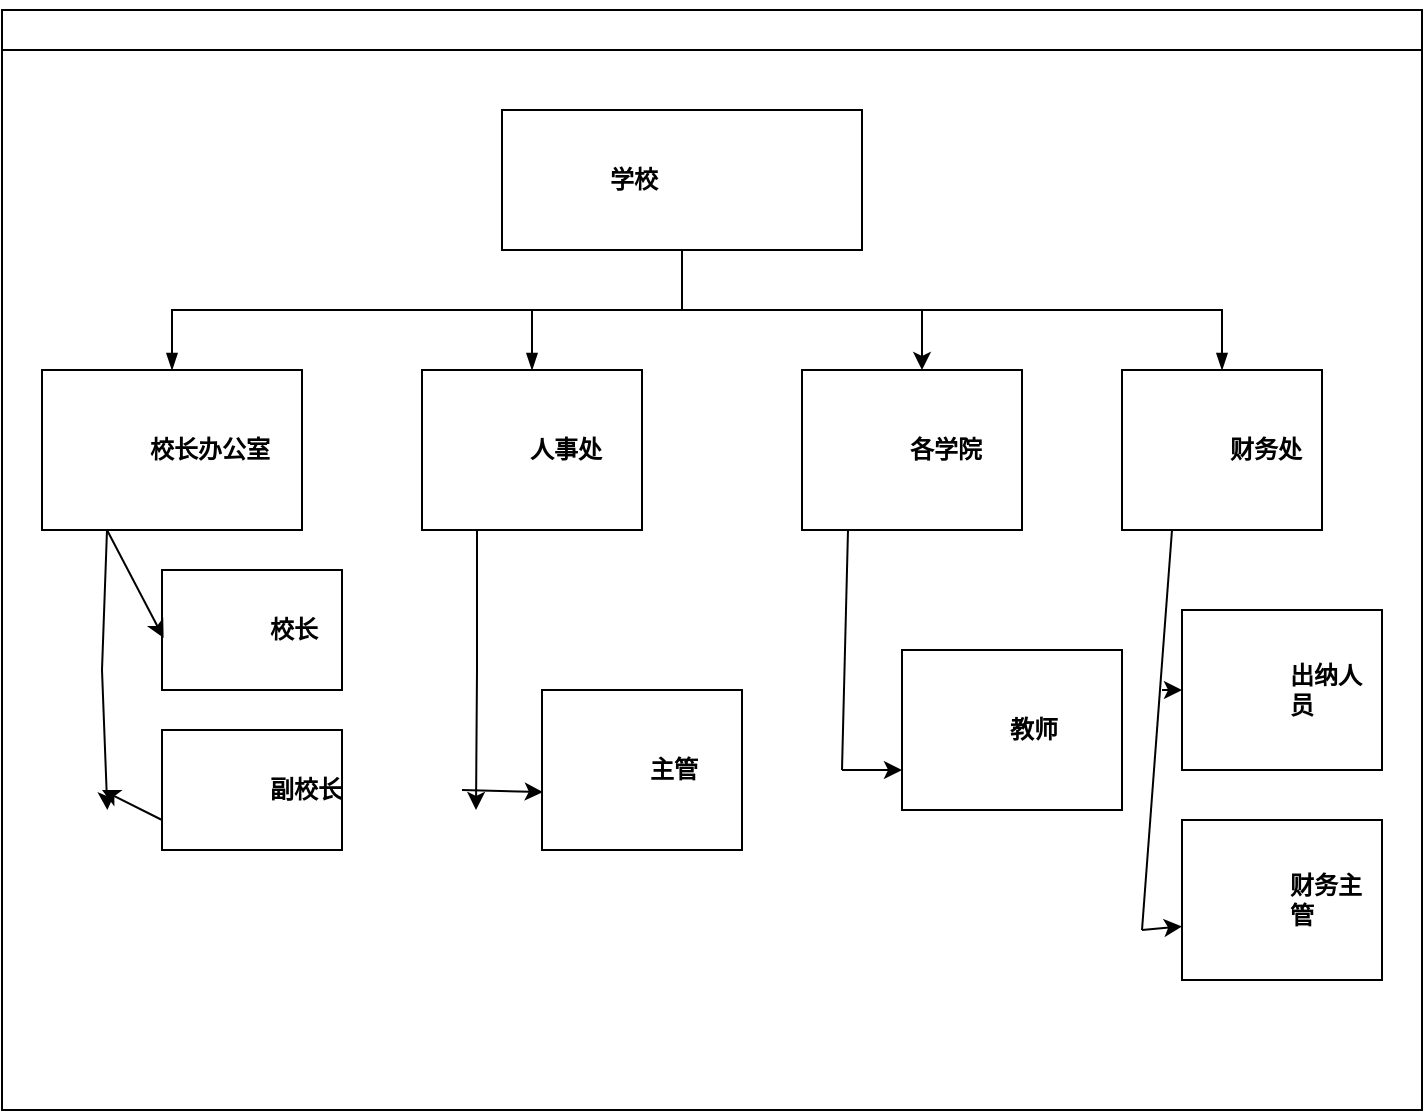 <mxfile version="27.1.4">
  <diagram id="prtHgNgQTEPvFCAcTncT" name="Page-1">
    <mxGraphModel dx="1097" dy="604" grid="1" gridSize="10" guides="1" tooltips="1" connect="1" arrows="1" fold="1" page="1" pageScale="1" pageWidth="827" pageHeight="1169" math="0" shadow="0">
      <root>
        <mxCell id="0" />
        <mxCell id="1" parent="0" />
        <UserObject label="&#xa;&lt;span style=&quot;color: rgba(0, 0, 0, 0); font-family: monospace; font-size: 0px; font-style: normal; font-variant-ligatures: normal; font-variant-caps: normal; font-weight: 400; letter-spacing: normal; orphans: 2; text-align: start; text-indent: 0px; text-transform: none; widows: 2; word-spacing: 0px; -webkit-text-stroke-width: 0px; white-space: nowrap; background-color: rgb(236, 236, 236); text-decoration-thickness: initial; text-decoration-style: initial; text-decoration-color: initial; display: inline !important; float: none;&quot;&gt;%3CmxGraphModel%3E%3Croot%3E%3CmxCell%20id%3D%220%22%2F%3E%3CmxCell%20id%3D%221%22%20parent%3D%220%22%2F%3E%3CUserObject%20label%3D%22%E5%90%84%E5%AD%A6%E9%99%A2%22%20name%3D%22Evan%20Valet%22%20position%3D%22HR%20Director%22%20location%3D%22Office%204%22%20email%3D%22me%40example.com%22%20占位符%3D%221%22%20link%3D%22https%3A%2F%2Fwww.draw.io%22%20id%3D%222%22%3E%3CmxCell%20style%3D%22label%3Bimage%3Dhttps%3A%2F%2Fcdn3.iconfinder.com%2Fdata%2Ficons%2Fuser-avatars-1%2F512%2Fusers-9-2-128.png%3BwhiteSpace%3Dwrap%3Bhtml%3D1%3Brounded%3D0%3Bglass%3D0%3BtreeFolding%3D1%3BtreeMoving%3D1%3B%22%22%20vertex%3D%221%22%20parent%3D%221%22%3E%3CmxGeometry%20x%3D%22420%22%20y%3D%22290%22%20width%3D%22110%22%20height%3D%2280%22%20as%3D%22geometry%22%2F%3E%3C%2FmxCell%3E%3C%2FUserObject%3E%3C%2Froot%3E%3C%2FmxGraphModel%3E" link="&#xa;&lt;span style=&quot;color: rgba(0, 0, 0, 0); font-family: monospace; font-size: 0px; font-style: normal; font-variant-ligatures: normal; font-variant-caps: normal; font-weight: 400; letter-spacing: normal; orphans: 2; text-align: start; text-indent: 0px; text-transform: none; widows: 2; word-spacing: 0px; -webkit-text-stroke-width: 0px; white-space: nowrap; background-color: rgb(236, 236, 236); text-decoration-thickness: initial; text-decoration-style: initial; text-decoration-color: initial; display: inline !important; float: none;&quot;&gt;%3CmxGraphModel%3E%3Croot%3E%3CmxCell%20id%3D%220%22%2F%3E%3CmxCell%20id%3D%221%22%20parent%3D%220%22%2F%3E%3CUserObject%20label%3D%22%E5%90%84%E5%AD%A6%E9%99%A2%22%20name%3D%22Evan%20Valet%22%20position%3D%22HR%20Director%22%20location%3D%22Office%204%22%20email%3D%22me%40example.com%22%20占位符%3D%221%22%20link%3D%22https%3A%2F%2Fwww.draw.io%22%20id%3D%222%22%3E%3CmxCell%20style%3D%22label%3Bimage%3Dhttps%3A%2F%2Fcdn3.iconfinder.com%2Fdata%2Ficons%2Fuser-avatars-1%2F512%2Fusers-9-2-128.png%3BwhiteSpace%3Dwrap%3Bhtml%3D1%3Brounded%3D0%3Bglass%3D0%3BtreeFolding%3D1%3BtreeMoving%3D1%3B%22%22%20vertex%3D%221%22%20parent%3D%221%22%3E%3CmxGeometry%20x%3D%22420%22%20y%3D%22290%22%20width%3D%22110%22%20height%3D%2280%22%20as%3D%22geometry%22%2F%3E%3C%2FmxCell%3E%3C%2FUserObject%3E%3C%2Froot%3E%3C%2FmxGraphModel%3E" id="dNxyNK7c78bLwvsdeMH5-11">
          <mxCell style="swimlane;html=1;startSize=20;horizontal=1;containerType=tree;glass=0;" parent="1" vertex="1">
            <mxGeometry x="40" y="100" width="710" height="550" as="geometry" />
          </mxCell>
        </UserObject>
        <UserObject label="学校" name="Tessa Miller" position="CFO" location="Office 1" email="me@example.com" placeholders="1" link="https://www.draw.io" id="dNxyNK7c78bLwvsdeMH5-12">
          <mxCell style="label;image=https://cdn3.iconfinder.com/data/icons/user-avatars-1/512/users-3-128.png;whiteSpace=wrap;html=1;rounded=0;glass=0;treeMoving=1;treeFolding=1;" parent="dNxyNK7c78bLwvsdeMH5-11" vertex="1">
            <mxGeometry x="250" y="50" width="180" height="70" as="geometry" />
          </mxCell>
        </UserObject>
        <mxCell id="dNxyNK7c78bLwvsdeMH5-13" value="" style="endArrow=blockThin;endFill=1;fontSize=11;edgeStyle=elbowEdgeStyle;elbow=vertical;rounded=0;" parent="dNxyNK7c78bLwvsdeMH5-11" source="dNxyNK7c78bLwvsdeMH5-12" target="dNxyNK7c78bLwvsdeMH5-14" edge="1">
          <mxGeometry relative="1" as="geometry" />
        </mxCell>
        <mxCell id="5G-CwfSNgMl_ObCrFEvN-8" style="edgeStyle=none;rounded=0;orthogonalLoop=1;jettySize=auto;html=1;exitX=0.25;exitY=1;exitDx=0;exitDy=0;" edge="1" parent="dNxyNK7c78bLwvsdeMH5-11" source="dNxyNK7c78bLwvsdeMH5-14">
          <mxGeometry relative="1" as="geometry">
            <mxPoint x="52.667" y="400" as="targetPoint" />
            <Array as="points">
              <mxPoint x="50" y="330" />
            </Array>
          </mxGeometry>
        </mxCell>
        <UserObject label="校长办公室" name="Edward Morrison" position="Brand Manager" location="Office 2" email="me@example.com" placeholders="1" link="https://www.draw.io" id="dNxyNK7c78bLwvsdeMH5-14">
          <mxCell style="label;image=https://cdn3.iconfinder.com/data/icons/user-avatars-1/512/users-10-3-128.png;whiteSpace=wrap;html=1;rounded=0;glass=0;treeFolding=1;treeMoving=1;" parent="dNxyNK7c78bLwvsdeMH5-11" vertex="1">
            <mxGeometry x="20" y="180" width="130" height="80" as="geometry" />
          </mxCell>
        </UserObject>
        <mxCell id="dNxyNK7c78bLwvsdeMH5-15" value="" style="endArrow=blockThin;endFill=1;fontSize=11;edgeStyle=elbowEdgeStyle;elbow=vertical;rounded=0;" parent="dNxyNK7c78bLwvsdeMH5-11" source="dNxyNK7c78bLwvsdeMH5-12" target="dNxyNK7c78bLwvsdeMH5-16" edge="1">
          <mxGeometry relative="1" as="geometry" />
        </mxCell>
        <mxCell id="5G-CwfSNgMl_ObCrFEvN-6" style="edgeStyle=orthogonalEdgeStyle;rounded=0;orthogonalLoop=1;jettySize=auto;html=1;exitX=0.25;exitY=1;exitDx=0;exitDy=0;" edge="1" parent="dNxyNK7c78bLwvsdeMH5-11" source="dNxyNK7c78bLwvsdeMH5-16">
          <mxGeometry relative="1" as="geometry">
            <mxPoint x="237" y="400" as="targetPoint" />
            <Array as="points">
              <mxPoint x="238" y="330" />
              <mxPoint x="237" y="330" />
            </Array>
          </mxGeometry>
        </mxCell>
        <UserObject label="人事处" name="Evan Valet" position="HR Director" location="Office 4" email="me@example.com" placeholders="1" link="https://www.draw.io" id="dNxyNK7c78bLwvsdeMH5-16">
          <mxCell style="label;image=https://cdn3.iconfinder.com/data/icons/user-avatars-1/512/users-9-2-128.png;whiteSpace=wrap;html=1;rounded=0;glass=0;treeFolding=1;treeMoving=1;" parent="dNxyNK7c78bLwvsdeMH5-11" vertex="1">
            <mxGeometry x="210" y="180" width="110" height="80" as="geometry" />
          </mxCell>
        </UserObject>
        <mxCell id="dNxyNK7c78bLwvsdeMH5-17" value="" style="endArrow=blockThin;endFill=1;fontSize=11;edgeStyle=elbowEdgeStyle;elbow=vertical;rounded=0;" parent="dNxyNK7c78bLwvsdeMH5-11" source="dNxyNK7c78bLwvsdeMH5-12" target="dNxyNK7c78bLwvsdeMH5-18" edge="1">
          <mxGeometry relative="1" as="geometry">
            <Array as="points">
              <mxPoint x="480" y="150" />
            </Array>
          </mxGeometry>
        </mxCell>
        <UserObject label="财务处" name="Alison Donovan" position="System Admin" location="Office 3" email="me@example.com" placeholders="1" link="https://www.draw.io" id="dNxyNK7c78bLwvsdeMH5-18">
          <mxCell style="label;image=https://cdn3.iconfinder.com/data/icons/user-avatars-1/512/users-2-128.png;whiteSpace=wrap;html=1;rounded=0;glass=0;" parent="dNxyNK7c78bLwvsdeMH5-11" vertex="1">
            <mxGeometry x="560" y="180" width="100" height="80" as="geometry" />
          </mxCell>
        </UserObject>
        <UserObject label="各学院" name="Evan Valet" position="HR Director" location="Office 4" email="me@example.com" placeholders="1" link="https://www.draw.io" id="5G-CwfSNgMl_ObCrFEvN-1">
          <mxCell style="label;image=https://cdn3.iconfinder.com/data/icons/user-avatars-1/512/users-9-2-128.png;whiteSpace=wrap;html=1;rounded=0;glass=0;treeFolding=1;treeMoving=1;" vertex="1" parent="dNxyNK7c78bLwvsdeMH5-11">
            <mxGeometry x="400" y="180" width="110" height="80" as="geometry" />
          </mxCell>
        </UserObject>
        <UserObject label="校长" name="Edward Morrison" position="Brand Manager" location="Office 2" email="me@example.com" placeholders="1" link="https://www.draw.io" id="5G-CwfSNgMl_ObCrFEvN-3">
          <mxCell style="label;image=https://cdn3.iconfinder.com/data/icons/user-avatars-1/512/users-10-3-128.png;whiteSpace=wrap;html=1;rounded=0;glass=0;treeFolding=1;treeMoving=1;" vertex="1" parent="dNxyNK7c78bLwvsdeMH5-11">
            <mxGeometry x="80" y="280" width="90" height="60" as="geometry" />
          </mxCell>
        </UserObject>
        <mxCell id="5G-CwfSNgMl_ObCrFEvN-9" style="edgeStyle=none;rounded=0;orthogonalLoop=1;jettySize=auto;html=1;exitX=0;exitY=0.75;exitDx=0;exitDy=0;" edge="1" parent="dNxyNK7c78bLwvsdeMH5-11" source="5G-CwfSNgMl_ObCrFEvN-4">
          <mxGeometry relative="1" as="geometry">
            <mxPoint x="50" y="390" as="targetPoint" />
          </mxGeometry>
        </mxCell>
        <UserObject label="副校长" name="Edward Morrison" position="Brand Manager" location="Office 2" email="me@example.com" placeholders="1" link="https://www.draw.io" id="5G-CwfSNgMl_ObCrFEvN-4">
          <mxCell style="label;image=https://cdn3.iconfinder.com/data/icons/user-avatars-1/512/users-10-3-128.png;whiteSpace=wrap;html=1;rounded=0;glass=0;treeFolding=1;treeMoving=1;" vertex="1" parent="dNxyNK7c78bLwvsdeMH5-11">
            <mxGeometry x="80" y="360" width="90" height="60" as="geometry" />
          </mxCell>
        </UserObject>
        <mxCell id="5G-CwfSNgMl_ObCrFEvN-7" style="edgeStyle=none;rounded=0;orthogonalLoop=1;jettySize=auto;html=1;exitX=0.25;exitY=1;exitDx=0;exitDy=0;entryX=0.009;entryY=0.567;entryDx=0;entryDy=0;entryPerimeter=0;" edge="1" parent="dNxyNK7c78bLwvsdeMH5-11" source="dNxyNK7c78bLwvsdeMH5-14" target="5G-CwfSNgMl_ObCrFEvN-3">
          <mxGeometry relative="1" as="geometry" />
        </mxCell>
        <UserObject label="主管" name="Evan Valet" position="HR Director" location="Office 4" email="me@example.com" placeholders="1" link="https://www.draw.io" id="5G-CwfSNgMl_ObCrFEvN-10">
          <mxCell style="label;image=https://cdn3.iconfinder.com/data/icons/user-avatars-1/512/users-9-2-128.png;whiteSpace=wrap;html=1;rounded=0;glass=0;treeFolding=1;treeMoving=1;" vertex="1" parent="dNxyNK7c78bLwvsdeMH5-11">
            <mxGeometry x="270" y="340" width="100" height="80" as="geometry" />
          </mxCell>
        </UserObject>
        <mxCell id="5G-CwfSNgMl_ObCrFEvN-13" value="" style="endArrow=none;html=1;rounded=0;" edge="1" parent="dNxyNK7c78bLwvsdeMH5-11">
          <mxGeometry width="50" height="50" relative="1" as="geometry">
            <mxPoint x="420" y="380" as="sourcePoint" />
            <mxPoint x="423" y="260" as="targetPoint" />
          </mxGeometry>
        </mxCell>
        <UserObject label="出纳人员" name="Alison Donovan" position="System Admin" location="Office 3" email="me@example.com" placeholders="1" link="https://www.draw.io" id="5G-CwfSNgMl_ObCrFEvN-15">
          <mxCell style="label;image=https://cdn3.iconfinder.com/data/icons/user-avatars-1/512/users-2-128.png;whiteSpace=wrap;html=1;rounded=0;glass=0;" vertex="1" parent="dNxyNK7c78bLwvsdeMH5-11">
            <mxGeometry x="590" y="300" width="100" height="80" as="geometry" />
          </mxCell>
        </UserObject>
        <UserObject label="财务主管" name="Alison Donovan" position="System Admin" location="Office 3" email="me@example.com" 占位符="1" link="https://www.draw.io" id="5G-CwfSNgMl_ObCrFEvN-16">
          <mxCell style="label;image=https://cdn3.iconfinder.com/data/icons/user-avatars-1/512/users-2-128.png;whiteSpace=wrap;html=1;rounded=0;glass=0;" vertex="1" parent="dNxyNK7c78bLwvsdeMH5-11">
            <mxGeometry x="590" y="405" width="100" height="80" as="geometry" />
          </mxCell>
        </UserObject>
        <mxCell id="5G-CwfSNgMl_ObCrFEvN-2" value="" style="endArrow=classic;html=1;rounded=0;" edge="1" parent="1">
          <mxGeometry width="50" height="50" relative="1" as="geometry">
            <mxPoint x="500" y="250" as="sourcePoint" />
            <mxPoint x="500" y="280" as="targetPoint" />
            <Array as="points">
              <mxPoint x="500" y="280" />
            </Array>
          </mxGeometry>
        </mxCell>
        <mxCell id="5G-CwfSNgMl_ObCrFEvN-11" value="" style="endArrow=classic;html=1;rounded=0;entryX=0.004;entryY=0.638;entryDx=0;entryDy=0;entryPerimeter=0;" edge="1" parent="1" target="5G-CwfSNgMl_ObCrFEvN-10">
          <mxGeometry width="50" height="50" relative="1" as="geometry">
            <mxPoint x="270" y="490" as="sourcePoint" />
            <mxPoint x="390" y="390" as="targetPoint" />
          </mxGeometry>
        </mxCell>
        <UserObject label="教师" name="Evan Valet" position="HR Director" location="Office 4" email="me@example.com" placeholders="1" link="https://www.draw.io" id="5G-CwfSNgMl_ObCrFEvN-12">
          <mxCell style="label;image=https://cdn3.iconfinder.com/data/icons/user-avatars-1/512/users-9-2-128.png;whiteSpace=wrap;html=1;rounded=0;glass=0;treeFolding=1;treeMoving=1;" vertex="1" parent="1">
            <mxGeometry x="490" y="420" width="110" height="80" as="geometry" />
          </mxCell>
        </UserObject>
        <mxCell id="5G-CwfSNgMl_ObCrFEvN-14" value="" style="endArrow=classic;html=1;rounded=0;entryX=0;entryY=0.75;entryDx=0;entryDy=0;" edge="1" parent="1" target="5G-CwfSNgMl_ObCrFEvN-12">
          <mxGeometry width="50" height="50" relative="1" as="geometry">
            <mxPoint x="460" y="480" as="sourcePoint" />
            <mxPoint x="510" y="430" as="targetPoint" />
          </mxGeometry>
        </mxCell>
        <mxCell id="5G-CwfSNgMl_ObCrFEvN-17" value="" style="endArrow=none;html=1;rounded=0;entryX=0.25;entryY=1;entryDx=0;entryDy=0;" edge="1" parent="1" target="dNxyNK7c78bLwvsdeMH5-18">
          <mxGeometry width="50" height="50" relative="1" as="geometry">
            <mxPoint x="610" y="560" as="sourcePoint" />
            <mxPoint x="320" y="350" as="targetPoint" />
          </mxGeometry>
        </mxCell>
        <mxCell id="5G-CwfSNgMl_ObCrFEvN-18" value="" style="endArrow=classic;html=1;rounded=0;" edge="1" parent="1" target="5G-CwfSNgMl_ObCrFEvN-15">
          <mxGeometry width="50" height="50" relative="1" as="geometry">
            <mxPoint x="620" y="440" as="sourcePoint" />
            <mxPoint x="320" y="350" as="targetPoint" />
          </mxGeometry>
        </mxCell>
        <mxCell id="5G-CwfSNgMl_ObCrFEvN-19" value="" style="endArrow=classic;html=1;rounded=0;entryX=0;entryY=0.665;entryDx=0;entryDy=0;entryPerimeter=0;" edge="1" parent="1" target="5G-CwfSNgMl_ObCrFEvN-16">
          <mxGeometry width="50" height="50" relative="1" as="geometry">
            <mxPoint x="610" y="560" as="sourcePoint" />
            <mxPoint x="320" y="350" as="targetPoint" />
          </mxGeometry>
        </mxCell>
      </root>
    </mxGraphModel>
  </diagram>
</mxfile>
